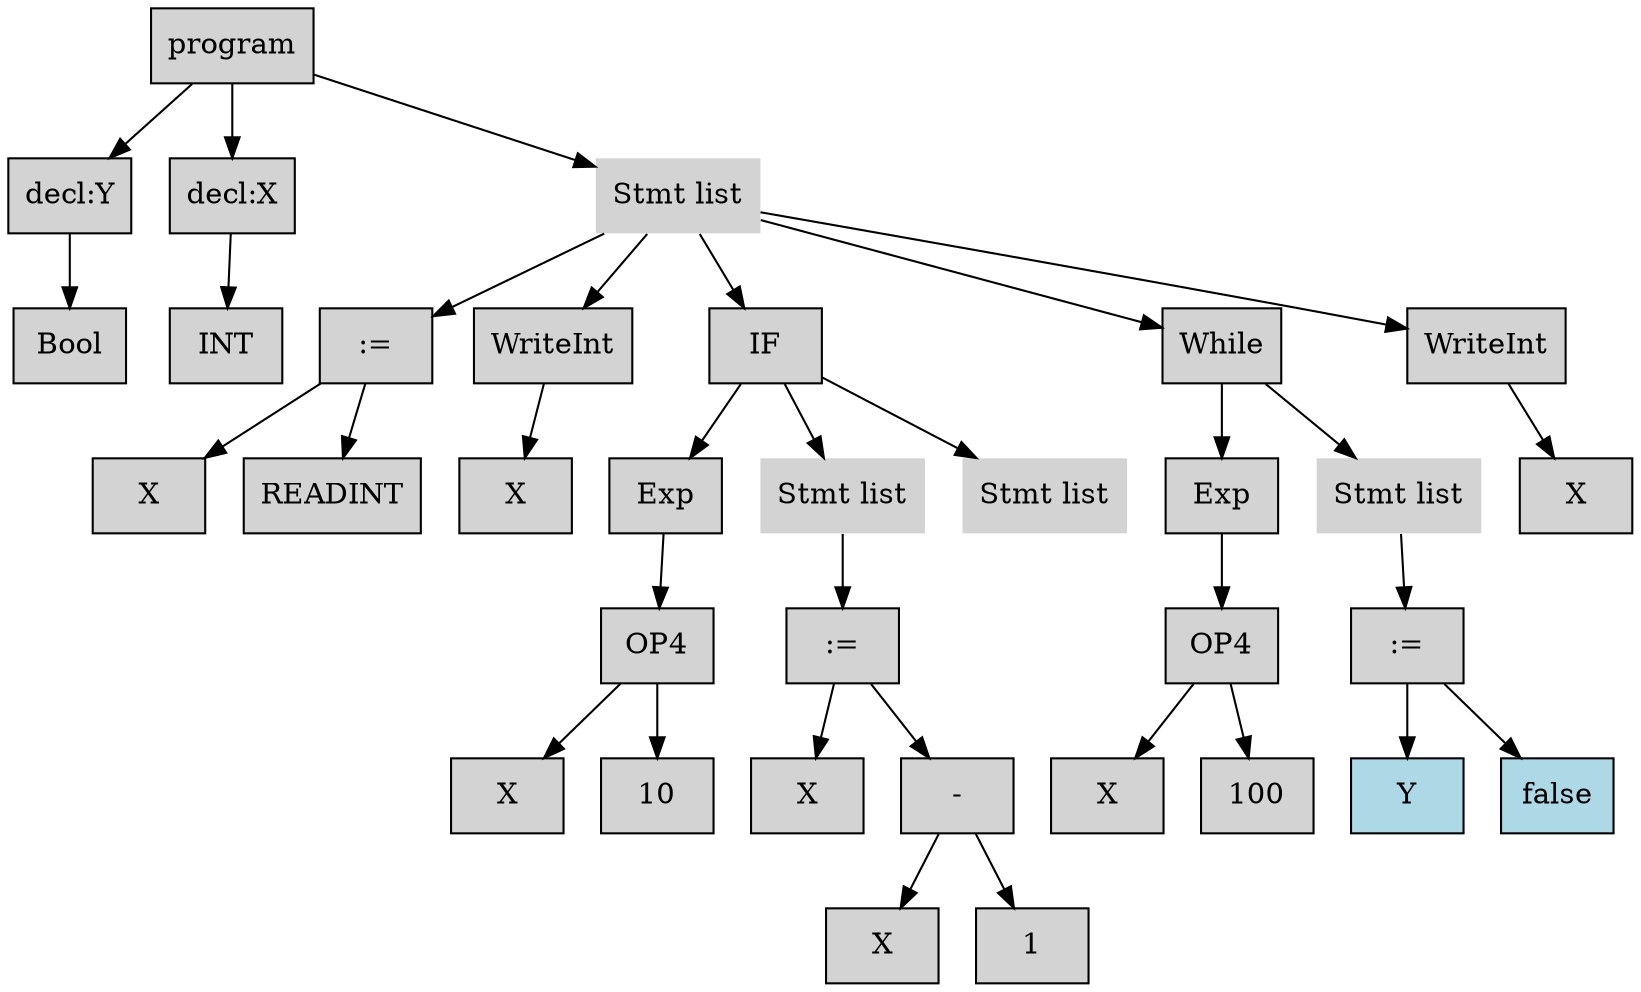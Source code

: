  digraph tl12Ast { 
   ordering=out; 
  node [shape = box, style = filled];
n0 [label="program",fillcolor="/x11/lightgrey",shape=box]
n1 [label="decl:Y",fillcolor="/x11/lightgrey",shape=box]
n0 -> n1
n2 [label="Bool",fillcolor="/x11/lightgrey",shape=box]
n1 -> n2
n3 [label="decl:X",fillcolor="/x11/lightgrey",shape=box]
n0 -> n3
n4 [label="INT",fillcolor="/x11/lightgrey",shape=box]
n3 -> n4
n5 [label="Stmt list",fillcolor="/x11/lightgrey",shape=none]
n0 -> n5
n6 [label=":=",fillcolor="/x11/lightgrey",shape=box]
n5 -> n6
n7 [label="X",fillcolor="/x11/lightgrey",shape=box]
n6 -> n7
n8 [label="READINT",fillcolor="/x11/lightgrey",shape=box]
n6 -> n8
n9 [label="WriteInt",fillcolor="/x11/lightgrey",shape=box]
n5 -> n9
n10 [label="X",fillcolor="/x11/lightgrey",shape=box]
n9 -> n10
n11 [label="IF",fillcolor="/x11/lightgrey",shape=box]
n5 -> n11
n12 [label="Exp",fillcolor="/x11/lightgrey",shape=box]
n11 -> n12
n13 [label="OP4",fillcolor="/x11/lightgrey",shape=box]
n12 -> n13
n14 [label="X",fillcolor="/x11/lightgrey",shape=box]
n13 -> n14
n15 [label="10",fillcolor="/x11/lightgrey",shape=box]
n13 -> n15
n16 [label="Stmt list",fillcolor="/x11/lightgrey",shape=none]
n11 -> n16
n17 [label=":=",fillcolor="/x11/lightgrey",shape=box]
n16 -> n17
n18 [label="X",fillcolor="/x11/lightgrey",shape=box]
n17 -> n18
n19 [label="-",fillcolor="/x11/lightgrey",shape=box]
n17 -> n19
n20 [label="X",fillcolor="/x11/lightgrey",shape=box]
n19 -> n20
n21 [label="1",fillcolor="/x11/lightgrey",shape=box]
n19 -> n21
n22 [label="Stmt list",fillcolor="/x11/lightgrey",shape=none]
n11 -> n22
n23 [label="While",fillcolor="/x11/lightgrey",shape=box]
n5 -> n23
n24 [label="Exp",fillcolor="/x11/lightgrey",shape=box]
n23 -> n24
n25 [label="OP4",fillcolor="/x11/lightgrey",shape=box]
n24 -> n25
n26 [label="X",fillcolor="/x11/lightgrey",shape=box]
n25 -> n26
n27 [label="100",fillcolor="/x11/lightgrey",shape=box]
n25 -> n27
n28 [label="Stmt list",fillcolor="/x11/lightgrey",shape=none]
n23 -> n28
n29 [label=":=",fillcolor="/x11/lightgrey",shape=box]
n28 -> n29
n30 [label="Y",fillcolor="/x11/lightblue",shape=box]
n29 -> n30
n31 [label="false",fillcolor="/x11/lightblue",shape=box]
n29 -> n31
n32 [label="WriteInt",fillcolor="/x11/lightgrey",shape=box]
n5 -> n32
n33 [label="X",fillcolor="/x11/lightgrey",shape=box]
n32 -> n33

}